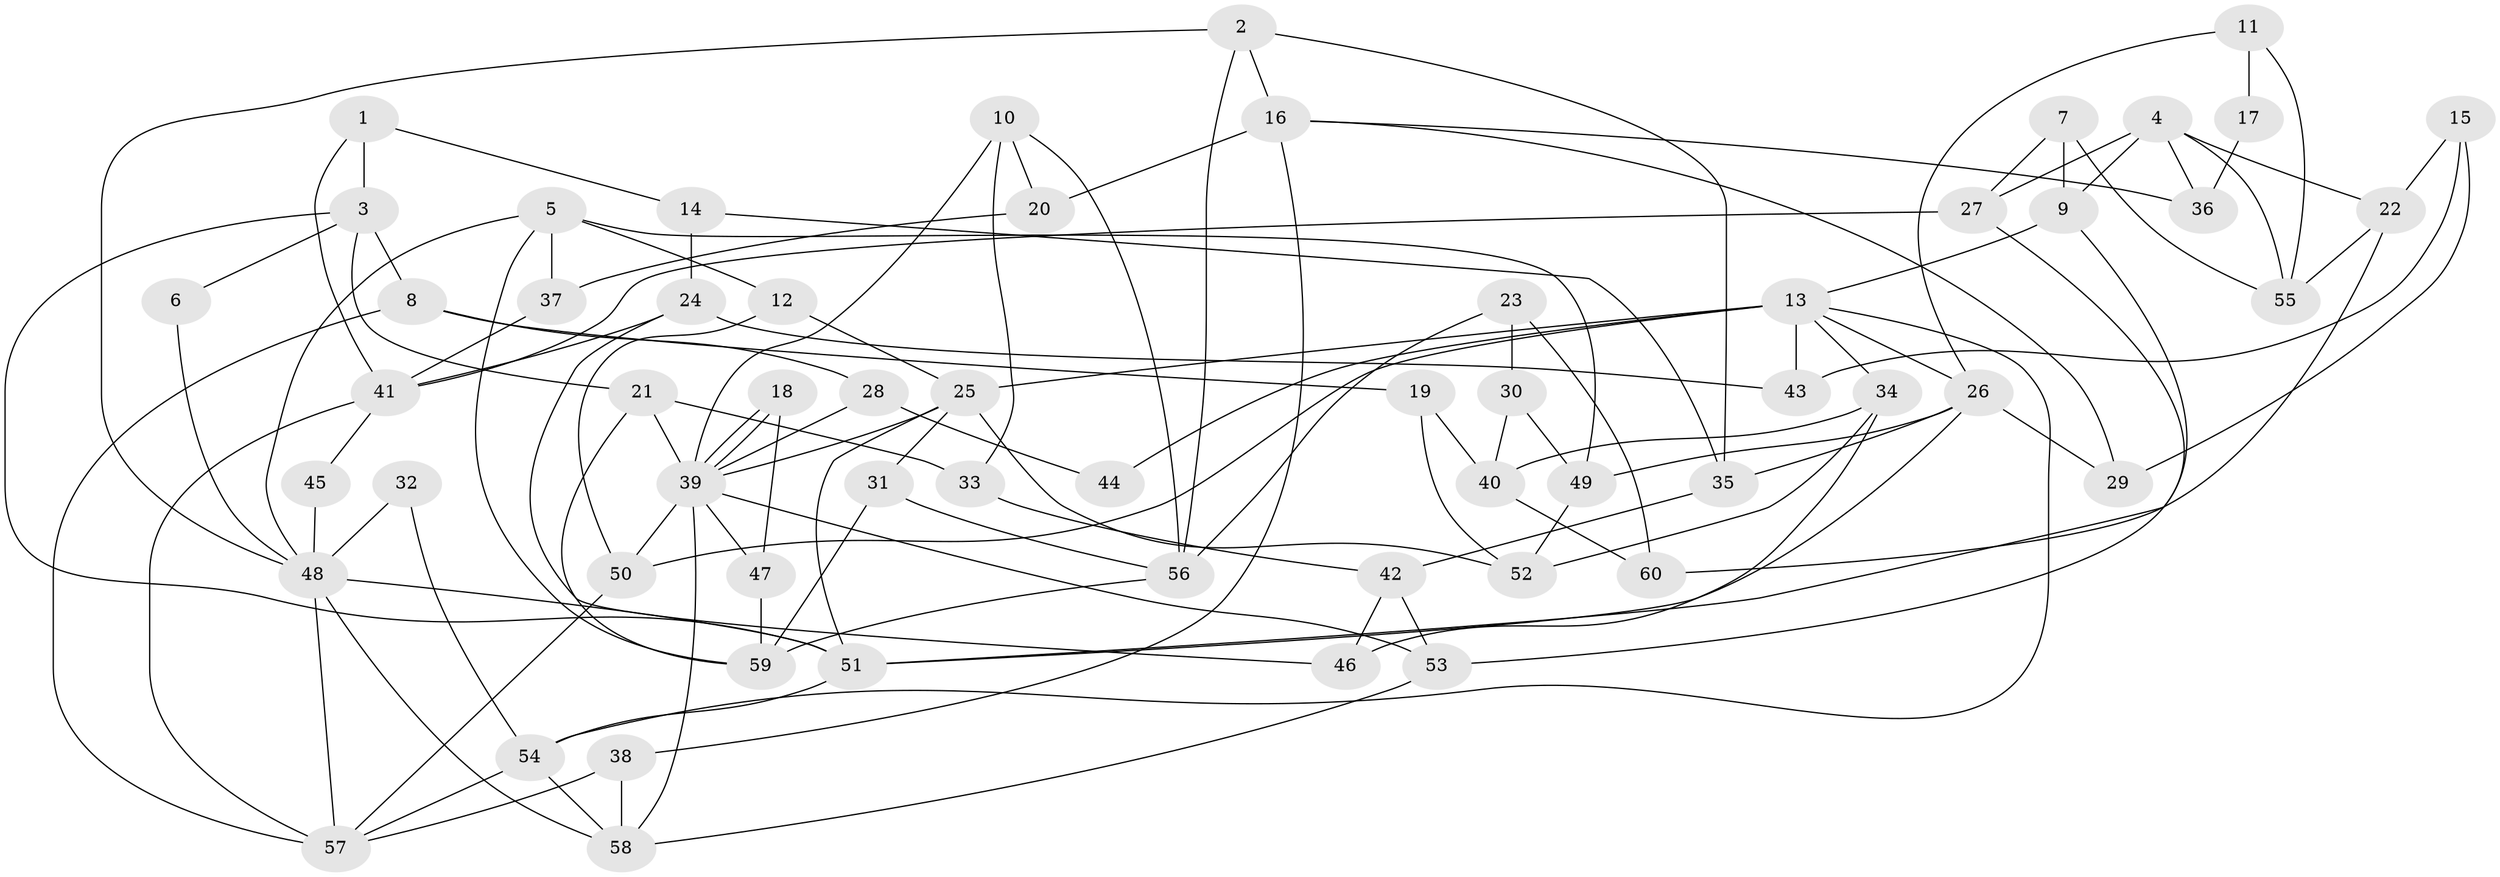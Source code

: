// coarse degree distribution, {6: 0.23333333333333334, 5: 0.16666666666666666, 3: 0.23333333333333334, 2: 0.1, 4: 0.16666666666666666, 7: 0.06666666666666667, 8: 0.03333333333333333}
// Generated by graph-tools (version 1.1) at 2025/52/03/04/25 21:52:39]
// undirected, 60 vertices, 120 edges
graph export_dot {
graph [start="1"]
  node [color=gray90,style=filled];
  1;
  2;
  3;
  4;
  5;
  6;
  7;
  8;
  9;
  10;
  11;
  12;
  13;
  14;
  15;
  16;
  17;
  18;
  19;
  20;
  21;
  22;
  23;
  24;
  25;
  26;
  27;
  28;
  29;
  30;
  31;
  32;
  33;
  34;
  35;
  36;
  37;
  38;
  39;
  40;
  41;
  42;
  43;
  44;
  45;
  46;
  47;
  48;
  49;
  50;
  51;
  52;
  53;
  54;
  55;
  56;
  57;
  58;
  59;
  60;
  1 -- 14;
  1 -- 3;
  1 -- 41;
  2 -- 48;
  2 -- 56;
  2 -- 16;
  2 -- 35;
  3 -- 51;
  3 -- 21;
  3 -- 6;
  3 -- 8;
  4 -- 27;
  4 -- 22;
  4 -- 9;
  4 -- 36;
  4 -- 55;
  5 -- 12;
  5 -- 49;
  5 -- 37;
  5 -- 48;
  5 -- 59;
  6 -- 48;
  7 -- 27;
  7 -- 9;
  7 -- 55;
  8 -- 57;
  8 -- 19;
  8 -- 28;
  9 -- 51;
  9 -- 13;
  10 -- 56;
  10 -- 39;
  10 -- 20;
  10 -- 33;
  11 -- 55;
  11 -- 26;
  11 -- 17;
  12 -- 50;
  12 -- 25;
  13 -- 50;
  13 -- 25;
  13 -- 26;
  13 -- 34;
  13 -- 43;
  13 -- 44;
  13 -- 54;
  14 -- 35;
  14 -- 24;
  15 -- 43;
  15 -- 29;
  15 -- 22;
  16 -- 20;
  16 -- 29;
  16 -- 36;
  16 -- 38;
  17 -- 36;
  18 -- 47;
  18 -- 39;
  18 -- 39;
  19 -- 52;
  19 -- 40;
  20 -- 37;
  21 -- 39;
  21 -- 33;
  21 -- 59;
  22 -- 55;
  22 -- 60;
  23 -- 30;
  23 -- 56;
  23 -- 60;
  24 -- 46;
  24 -- 41;
  24 -- 43;
  25 -- 39;
  25 -- 31;
  25 -- 51;
  25 -- 52;
  26 -- 51;
  26 -- 29;
  26 -- 35;
  26 -- 49;
  27 -- 41;
  27 -- 53;
  28 -- 39;
  28 -- 44;
  30 -- 49;
  30 -- 40;
  31 -- 59;
  31 -- 56;
  32 -- 48;
  32 -- 54;
  33 -- 42;
  34 -- 40;
  34 -- 46;
  34 -- 52;
  35 -- 42;
  37 -- 41;
  38 -- 57;
  38 -- 58;
  39 -- 58;
  39 -- 47;
  39 -- 50;
  39 -- 53;
  40 -- 60;
  41 -- 57;
  41 -- 45;
  42 -- 53;
  42 -- 46;
  45 -- 48;
  47 -- 59;
  48 -- 51;
  48 -- 57;
  48 -- 58;
  49 -- 52;
  50 -- 57;
  51 -- 54;
  53 -- 58;
  54 -- 58;
  54 -- 57;
  56 -- 59;
}
